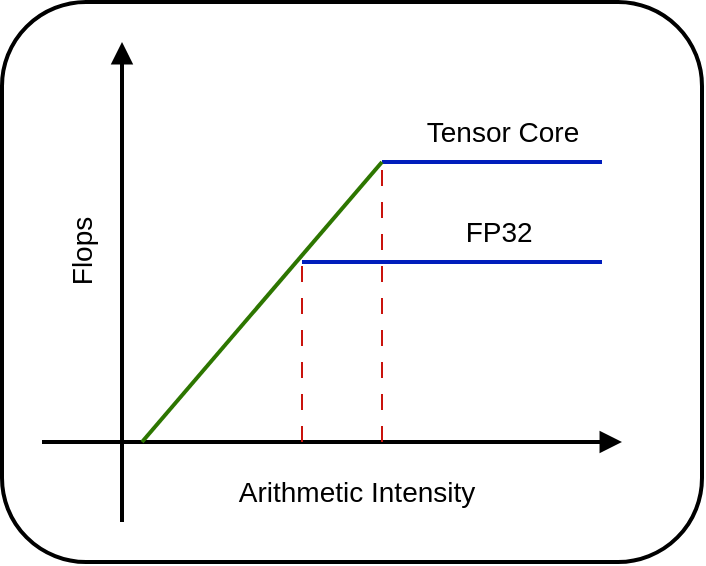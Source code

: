 <mxfile version="20.8.16" type="device"><diagram name="Page-1" id="CV2My8fkO9miWNELKoH5"><mxGraphModel dx="743" dy="767" grid="1" gridSize="10" guides="1" tooltips="1" connect="1" arrows="1" fold="1" page="1" pageScale="1" pageWidth="850" pageHeight="1100" math="0" shadow="0"><root><mxCell id="0"/><mxCell id="1" parent="0"/><mxCell id="F7WIIDUU0BEpBFGVrx2o-13" value="" style="rounded=1;whiteSpace=wrap;html=1;strokeWidth=2;" vertex="1" parent="1"><mxGeometry x="90" y="80" width="350" height="280" as="geometry"/></mxCell><mxCell id="F7WIIDUU0BEpBFGVrx2o-12" value="front" parent="0"/><mxCell id="F7WIIDUU0BEpBFGVrx2o-1" value="" style="endArrow=block;html=1;rounded=0;strokeWidth=2;endFill=1;" edge="1" parent="F7WIIDUU0BEpBFGVrx2o-12"><mxGeometry width="50" height="50" relative="1" as="geometry"><mxPoint x="150" y="340" as="sourcePoint"/><mxPoint x="150" y="100" as="targetPoint"/></mxGeometry></mxCell><mxCell id="F7WIIDUU0BEpBFGVrx2o-2" value="" style="endArrow=block;html=1;rounded=0;strokeWidth=2;startArrow=none;startFill=0;endFill=1;" edge="1" parent="F7WIIDUU0BEpBFGVrx2o-12"><mxGeometry width="50" height="50" relative="1" as="geometry"><mxPoint x="110" y="300" as="sourcePoint"/><mxPoint x="400" y="300" as="targetPoint"/></mxGeometry></mxCell><mxCell id="F7WIIDUU0BEpBFGVrx2o-3" value="" style="endArrow=none;html=1;rounded=0;strokeWidth=2;strokeColor=#001DBC;fillColor=#0050ef;" edge="1" parent="F7WIIDUU0BEpBFGVrx2o-12"><mxGeometry width="50" height="50" relative="1" as="geometry"><mxPoint x="280" y="160" as="sourcePoint"/><mxPoint x="390" y="160" as="targetPoint"/></mxGeometry></mxCell><mxCell id="F7WIIDUU0BEpBFGVrx2o-4" value="" style="endArrow=none;html=1;rounded=0;strokeWidth=2;strokeColor=#2D7600;fillColor=#60a917;" edge="1" parent="F7WIIDUU0BEpBFGVrx2o-12"><mxGeometry width="50" height="50" relative="1" as="geometry"><mxPoint x="160" y="300" as="sourcePoint"/><mxPoint x="280" y="160" as="targetPoint"/></mxGeometry></mxCell><mxCell id="F7WIIDUU0BEpBFGVrx2o-5" value="Arithmetic Intensity" style="text;html=1;align=center;verticalAlign=middle;resizable=0;points=[];autosize=1;strokeColor=none;fillColor=none;fontSize=14;" vertex="1" parent="F7WIIDUU0BEpBFGVrx2o-12"><mxGeometry x="197" y="310" width="140" height="30" as="geometry"/></mxCell><mxCell id="F7WIIDUU0BEpBFGVrx2o-6" value="Flops" style="text;html=1;align=center;verticalAlign=middle;resizable=0;points=[];autosize=1;strokeColor=none;fillColor=none;fontSize=14;flipH=0;flipV=1;rotation=270;" vertex="1" parent="F7WIIDUU0BEpBFGVrx2o-12"><mxGeometry x="100" y="190" width="60" height="30" as="geometry"/></mxCell><mxCell id="F7WIIDUU0BEpBFGVrx2o-7" value="" style="endArrow=none;html=1;rounded=0;strokeColor=#001DBC;strokeWidth=2;fontSize=14;" edge="1" parent="F7WIIDUU0BEpBFGVrx2o-12"><mxGeometry width="50" height="50" relative="1" as="geometry"><mxPoint x="240" y="210" as="sourcePoint"/><mxPoint x="390" y="210" as="targetPoint"/></mxGeometry></mxCell><mxCell id="F7WIIDUU0BEpBFGVrx2o-8" value="Tensor Core" style="text;html=1;align=center;verticalAlign=middle;resizable=0;points=[];autosize=1;strokeColor=none;fillColor=none;fontSize=14;" vertex="1" parent="F7WIIDUU0BEpBFGVrx2o-12"><mxGeometry x="290" y="130" width="100" height="30" as="geometry"/></mxCell><mxCell id="F7WIIDUU0BEpBFGVrx2o-9" value="FP32&amp;nbsp;" style="text;html=1;align=center;verticalAlign=middle;resizable=0;points=[];autosize=1;strokeColor=none;fillColor=none;fontSize=14;" vertex="1" parent="F7WIIDUU0BEpBFGVrx2o-12"><mxGeometry x="310" y="180" width="60" height="30" as="geometry"/></mxCell><mxCell id="F7WIIDUU0BEpBFGVrx2o-10" value="" style="endArrow=none;html=1;rounded=0;dashed=1;dashPattern=8 8;fillColor=#f8cecc;strokeColor=#C9130D;" edge="1" parent="F7WIIDUU0BEpBFGVrx2o-12"><mxGeometry width="50" height="50" relative="1" as="geometry"><mxPoint x="240" y="300" as="sourcePoint"/><mxPoint x="240" y="210" as="targetPoint"/></mxGeometry></mxCell><mxCell id="F7WIIDUU0BEpBFGVrx2o-11" value="" style="endArrow=none;html=1;rounded=0;dashed=1;dashPattern=8 8;fillColor=#f8cecc;strokeColor=#c9130d;" edge="1" parent="F7WIIDUU0BEpBFGVrx2o-12"><mxGeometry width="50" height="50" relative="1" as="geometry"><mxPoint x="280" y="300" as="sourcePoint"/><mxPoint x="280" y="160" as="targetPoint"/></mxGeometry></mxCell></root></mxGraphModel></diagram></mxfile>